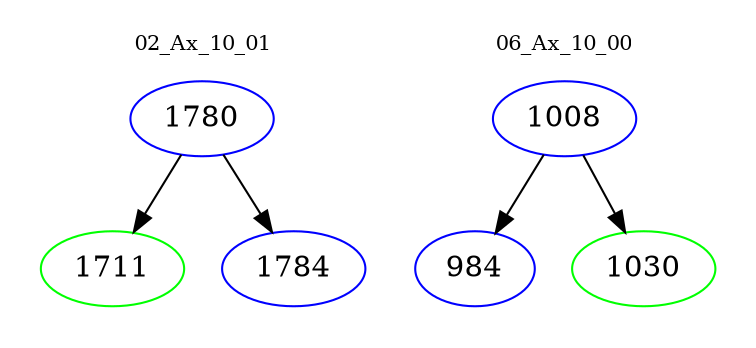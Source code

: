 digraph{
subgraph cluster_0 {
color = white
label = "02_Ax_10_01";
fontsize=10;
T0_1780 [label="1780", color="blue"]
T0_1780 -> T0_1711 [color="black"]
T0_1711 [label="1711", color="green"]
T0_1780 -> T0_1784 [color="black"]
T0_1784 [label="1784", color="blue"]
}
subgraph cluster_1 {
color = white
label = "06_Ax_10_00";
fontsize=10;
T1_1008 [label="1008", color="blue"]
T1_1008 -> T1_984 [color="black"]
T1_984 [label="984", color="blue"]
T1_1008 -> T1_1030 [color="black"]
T1_1030 [label="1030", color="green"]
}
}
